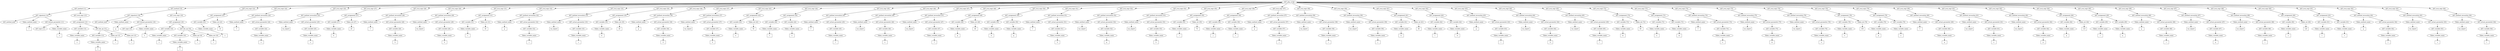 /*
 * AST in dot format generated by phc -- the PHP compiler
 */

digraph AST {
node_0 [label="AST_php_script"];
node_1 [label="AST_method (11)"];
node_2 [label="AST_signature (14)"];
node_3 [label="AST_method_mod"];
node_4 [label="Token_method_name"];
node_5 [label="f", shape=box]
node_4 -> node_5;
node_6 [label="AST_formal_parameter (11)"];
node_7 [label="AST_type (11)"];
node_8 [label="Token_variable_name"];
node_9 [label="x", shape=box]
node_8 -> node_9;
node_6 -> node_8;
node_6 -> node_7;
node_2 -> node_6;
node_2 -> node_4;
node_2 -> node_3;
node_10 [label="AST_eval_expr (13)"];
node_11 [label="AST_assignment (13)"];
node_12 [label="AST_variable (13)"];
node_13 [label="Token_variable_name"];
node_14 [label="x", shape=box]
node_13 -> node_14;
node_12 -> node_13;
node_15 [label="AST_bin_op (13)"];
node_16 [label="AST_variable (13)"];
node_17 [label="Token_variable_name"];
node_18 [label="x", shape=box]
node_17 -> node_18;
node_16 -> node_17;
node_19 [label="Token_op (13)"];
node_20 [label="+", shape=box]
node_19 -> node_20;
node_21 [label="Token_int (13)"];
node_22 [label="1", shape=box]
node_21 -> node_22;
node_15 -> node_21;
node_15 -> node_19;
node_15 -> node_16;
node_11 -> node_15;
node_11 -> node_12;
node_10 -> node_11;
node_1 -> node_10;
node_1 -> node_2;
node_23 [label="AST_method (16)"];
node_24 [label="AST_signature (19)"];
node_25 [label="AST_method_mod"];
node_26 [label="Token_method_name"];
node_27 [label="g", shape=box]
node_26 -> node_27;
node_28 [label="AST_formal_parameter (16)"];
node_29 [label="AST_type (16)"];
node_30 [label="Token_variable_name"];
node_31 [label="x", shape=box]
node_30 -> node_31;
node_28 -> node_30;
node_28 -> node_29;
node_24 -> node_28;
node_24 -> node_26;
node_24 -> node_25;
node_32 [label="AST_eval_expr (18)"];
node_33 [label="AST_assignment (18)"];
node_34 [label="AST_variable (18)"];
node_35 [label="Token_variable_name"];
node_36 [label="x", shape=box]
node_35 -> node_36;
node_34 -> node_35;
node_37 [label="AST_bin_op (18)"];
node_38 [label="AST_variable (18)"];
node_39 [label="Token_variable_name"];
node_40 [label="x", shape=box]
node_39 -> node_40;
node_38 -> node_39;
node_41 [label="Token_op (18)"];
node_42 [label="+", shape=box]
node_41 -> node_42;
node_43 [label="Token_int (18)"];
node_44 [label="1", shape=box]
node_43 -> node_44;
node_37 -> node_43;
node_37 -> node_41;
node_37 -> node_38;
node_33 -> node_37;
node_33 -> node_34;
node_32 -> node_33;
node_23 -> node_32;
node_23 -> node_24;
node_45 [label="AST_eval_expr (23)"];
node_46 [label="AST_assignment (23)"];
node_47 [label="AST_variable (23)"];
node_48 [label="Token_variable_name"];
node_49 [label="a", shape=box]
node_48 -> node_49;
node_47 -> node_48;
node_50 [label="Token_int (23)"];
node_51 [label="10", shape=box]
node_50 -> node_51;
node_46 -> node_50;
node_46 -> node_47;
node_45 -> node_46;
node_52 [label="AST_eval_expr (24)"];
node_53 [label="AST_method_invocation (24)"];
node_54 [label="Token_method_name"];
node_55 [label="f", shape=box]
node_54 -> node_55;
node_56 [label="AST_actual_parameter (24)"];
node_57 [label="AST_variable (24)"];
node_58 [label="Token_variable_name"];
node_59 [label="a", shape=box]
node_58 -> node_59;
node_57 -> node_58;
node_56 -> node_57;
node_53 -> node_56;
node_53 -> node_54;
node_52 -> node_53;
node_60 [label="AST_eval_expr (25)"];
node_61 [label="AST_method_invocation (25)"];
node_62 [label="Token_method_name"];
node_63 [label="var_export", shape=box]
node_62 -> node_63;
node_64 [label="AST_actual_parameter (25)"];
node_65 [label="AST_variable (25)"];
node_66 [label="Token_variable_name"];
node_67 [label="a", shape=box]
node_66 -> node_67;
node_65 -> node_66;
node_64 -> node_65;
node_61 -> node_64;
node_61 -> node_62;
node_60 -> node_61;
node_68 [label="AST_eval_expr (27)"];
node_69 [label="AST_assignment (27)"];
node_70 [label="AST_variable (27)"];
node_71 [label="Token_variable_name"];
node_72 [label="b", shape=box]
node_71 -> node_72;
node_70 -> node_71;
node_73 [label="Token_int (27)"];
node_74 [label="20", shape=box]
node_73 -> node_74;
node_69 -> node_73;
node_69 -> node_70;
node_68 -> node_69;
node_75 [label="AST_eval_expr (28)"];
node_76 [label="AST_method_invocation (28)"];
node_77 [label="Token_method_name"];
node_78 [label="f", shape=box]
node_77 -> node_78;
node_79 [label="AST_actual_parameter (28)"];
node_80 [label="AST_variable (28)"];
node_81 [label="Token_variable_name"];
node_82 [label="b", shape=box]
node_81 -> node_82;
node_80 -> node_81;
node_79 -> node_80;
node_76 -> node_79;
node_76 -> node_77;
node_75 -> node_76;
node_83 [label="AST_eval_expr (29)"];
node_84 [label="AST_method_invocation (29)"];
node_85 [label="Token_method_name"];
node_86 [label="var_export", shape=box]
node_85 -> node_86;
node_87 [label="AST_actual_parameter (29)"];
node_88 [label="AST_variable (29)"];
node_89 [label="Token_variable_name"];
node_90 [label="b", shape=box]
node_89 -> node_90;
node_88 -> node_89;
node_87 -> node_88;
node_84 -> node_87;
node_84 -> node_85;
node_83 -> node_84;
node_91 [label="AST_eval_expr (31)"];
node_92 [label="AST_assignment (31)"];
node_93 [label="AST_variable (31)"];
node_94 [label="Token_variable_name"];
node_95 [label="c", shape=box]
node_94 -> node_95;
node_93 -> node_94;
node_96 [label="Token_int (31)"];
node_97 [label="30", shape=box]
node_96 -> node_97;
node_92 -> node_96;
node_92 -> node_93;
node_91 -> node_92;
node_98 [label="AST_eval_expr (32)"];
node_99 [label="AST_method_invocation (32)"];
node_100 [label="Token_method_name"];
node_101 [label="g", shape=box]
node_100 -> node_101;
node_102 [label="AST_actual_parameter (32)"];
node_103 [label="AST_variable (32)"];
node_104 [label="Token_variable_name"];
node_105 [label="c", shape=box]
node_104 -> node_105;
node_103 -> node_104;
node_102 -> node_103;
node_99 -> node_102;
node_99 -> node_100;
node_98 -> node_99;
node_106 [label="AST_eval_expr (33)"];
node_107 [label="AST_method_invocation (33)"];
node_108 [label="Token_method_name"];
node_109 [label="var_export", shape=box]
node_108 -> node_109;
node_110 [label="AST_actual_parameter (33)"];
node_111 [label="AST_variable (33)"];
node_112 [label="Token_variable_name"];
node_113 [label="c", shape=box]
node_112 -> node_113;
node_111 -> node_112;
node_110 -> node_111;
node_107 -> node_110;
node_107 -> node_108;
node_106 -> node_107;
node_114 [label="AST_eval_expr (35)"];
node_115 [label="AST_assignment (35)"];
node_116 [label="AST_variable (35)"];
node_117 [label="Token_variable_name"];
node_118 [label="d", shape=box]
node_117 -> node_118;
node_116 -> node_117;
node_119 [label="Token_int (35)"];
node_120 [label="40", shape=box]
node_119 -> node_120;
node_115 -> node_119;
node_115 -> node_116;
node_114 -> node_115;
node_121 [label="AST_eval_expr (36)"];
node_122 [label="AST_method_invocation (36)"];
node_123 [label="Token_method_name"];
node_124 [label="g", shape=box]
node_123 -> node_124;
node_125 [label="AST_actual_parameter (36)"];
node_126 [label="AST_variable (36)"];
node_127 [label="Token_variable_name"];
node_128 [label="d", shape=box]
node_127 -> node_128;
node_126 -> node_127;
node_125 -> node_126;
node_122 -> node_125;
node_122 -> node_123;
node_121 -> node_122;
node_129 [label="AST_eval_expr (37)"];
node_130 [label="AST_method_invocation (37)"];
node_131 [label="Token_method_name"];
node_132 [label="var_export", shape=box]
node_131 -> node_132;
node_133 [label="AST_actual_parameter (37)"];
node_134 [label="AST_variable (37)"];
node_135 [label="Token_variable_name"];
node_136 [label="d", shape=box]
node_135 -> node_136;
node_134 -> node_135;
node_133 -> node_134;
node_130 -> node_133;
node_130 -> node_131;
node_129 -> node_130;
node_137 [label="AST_eval_expr (43)"];
node_138 [label="AST_assignment (43)"];
node_139 [label="AST_variable (43)"];
node_140 [label="Token_variable_name"];
node_141 [label="e", shape=box]
node_140 -> node_141;
node_139 -> node_140;
node_142 [label="Token_int (43)"];
node_143 [label="50", shape=box]
node_142 -> node_143;
node_138 -> node_142;
node_138 -> node_139;
node_137 -> node_138;
node_144 [label="AST_eval_expr (44)"];
node_145 [label="AST_assignment (44)"];
node_146 [label="AST_variable (44)"];
node_147 [label="Token_variable_name"];
node_148 [label="f", shape=box]
node_147 -> node_148;
node_146 -> node_147;
node_149 [label="AST_variable (44)"];
node_150 [label="Token_variable_name"];
node_151 [label="e", shape=box]
node_150 -> node_151;
node_149 -> node_150;
node_145 -> node_149;
node_145 -> node_146;
node_144 -> node_145;
node_152 [label="AST_eval_expr (45)"];
node_153 [label="AST_method_invocation (45)"];
node_154 [label="Token_method_name"];
node_155 [label="f", shape=box]
node_154 -> node_155;
node_156 [label="AST_actual_parameter (45)"];
node_157 [label="AST_variable (45)"];
node_158 [label="Token_variable_name"];
node_159 [label="f", shape=box]
node_158 -> node_159;
node_157 -> node_158;
node_156 -> node_157;
node_153 -> node_156;
node_153 -> node_154;
node_152 -> node_153;
node_160 [label="AST_eval_expr (46)"];
node_161 [label="AST_method_invocation (46)"];
node_162 [label="Token_method_name"];
node_163 [label="var_export", shape=box]
node_162 -> node_163;
node_164 [label="AST_actual_parameter (46)"];
node_165 [label="AST_variable (46)"];
node_166 [label="Token_variable_name"];
node_167 [label="e", shape=box]
node_166 -> node_167;
node_165 -> node_166;
node_164 -> node_165;
node_161 -> node_164;
node_161 -> node_162;
node_160 -> node_161;
node_168 [label="AST_eval_expr (47)"];
node_169 [label="AST_method_invocation (47)"];
node_170 [label="Token_method_name"];
node_171 [label="var_export", shape=box]
node_170 -> node_171;
node_172 [label="AST_actual_parameter (47)"];
node_173 [label="AST_variable (47)"];
node_174 [label="Token_variable_name"];
node_175 [label="f", shape=box]
node_174 -> node_175;
node_173 -> node_174;
node_172 -> node_173;
node_169 -> node_172;
node_169 -> node_170;
node_168 -> node_169;
node_176 [label="AST_eval_expr (49)"];
node_177 [label="AST_assignment (49)"];
node_178 [label="AST_variable (49)"];
node_179 [label="Token_variable_name"];
node_180 [label="g", shape=box]
node_179 -> node_180;
node_178 -> node_179;
node_181 [label="Token_int (49)"];
node_182 [label="60", shape=box]
node_181 -> node_182;
node_177 -> node_181;
node_177 -> node_178;
node_176 -> node_177;
node_183 [label="AST_eval_expr (50)"];
node_184 [label="AST_assignment (50)"];
node_185 [label="AST_variable (50)"];
node_186 [label="Token_variable_name"];
node_187 [label="h", shape=box]
node_186 -> node_187;
node_185 -> node_186;
node_188 [label="AST_variable (50)"];
node_189 [label="Token_variable_name"];
node_190 [label="g", shape=box]
node_189 -> node_190;
node_188 -> node_189;
node_184 -> node_188;
node_184 -> node_185;
node_183 -> node_184;
node_191 [label="AST_eval_expr (51)"];
node_192 [label="AST_method_invocation (51)"];
node_193 [label="Token_method_name"];
node_194 [label="f", shape=box]
node_193 -> node_194;
node_195 [label="AST_actual_parameter (51)"];
node_196 [label="AST_variable (51)"];
node_197 [label="Token_variable_name"];
node_198 [label="h", shape=box]
node_197 -> node_198;
node_196 -> node_197;
node_195 -> node_196;
node_192 -> node_195;
node_192 -> node_193;
node_191 -> node_192;
node_199 [label="AST_eval_expr (52)"];
node_200 [label="AST_method_invocation (52)"];
node_201 [label="Token_method_name"];
node_202 [label="var_export", shape=box]
node_201 -> node_202;
node_203 [label="AST_actual_parameter (52)"];
node_204 [label="AST_variable (52)"];
node_205 [label="Token_variable_name"];
node_206 [label="g", shape=box]
node_205 -> node_206;
node_204 -> node_205;
node_203 -> node_204;
node_200 -> node_203;
node_200 -> node_201;
node_199 -> node_200;
node_207 [label="AST_eval_expr (53)"];
node_208 [label="AST_method_invocation (53)"];
node_209 [label="Token_method_name"];
node_210 [label="var_export", shape=box]
node_209 -> node_210;
node_211 [label="AST_actual_parameter (53)"];
node_212 [label="AST_variable (53)"];
node_213 [label="Token_variable_name"];
node_214 [label="h", shape=box]
node_213 -> node_214;
node_212 -> node_213;
node_211 -> node_212;
node_208 -> node_211;
node_208 -> node_209;
node_207 -> node_208;
node_215 [label="AST_eval_expr (55)"];
node_216 [label="AST_assignment (55)"];
node_217 [label="AST_variable (55)"];
node_218 [label="Token_variable_name"];
node_219 [label="i", shape=box]
node_218 -> node_219;
node_217 -> node_218;
node_220 [label="Token_int (55)"];
node_221 [label="70", shape=box]
node_220 -> node_221;
node_216 -> node_220;
node_216 -> node_217;
node_215 -> node_216;
node_222 [label="AST_eval_expr (56)"];
node_223 [label="AST_assignment (56)"];
node_224 [label="AST_variable (56)"];
node_225 [label="Token_variable_name"];
node_226 [label="j", shape=box]
node_225 -> node_226;
node_224 -> node_225;
node_227 [label="AST_variable (56)"];
node_228 [label="Token_variable_name"];
node_229 [label="i", shape=box]
node_228 -> node_229;
node_227 -> node_228;
node_223 -> node_227;
node_223 -> node_224;
node_222 -> node_223;
node_230 [label="AST_eval_expr (57)"];
node_231 [label="AST_method_invocation (57)"];
node_232 [label="Token_method_name"];
node_233 [label="g", shape=box]
node_232 -> node_233;
node_234 [label="AST_actual_parameter (57)"];
node_235 [label="AST_variable (57)"];
node_236 [label="Token_variable_name"];
node_237 [label="j", shape=box]
node_236 -> node_237;
node_235 -> node_236;
node_234 -> node_235;
node_231 -> node_234;
node_231 -> node_232;
node_230 -> node_231;
node_238 [label="AST_eval_expr (58)"];
node_239 [label="AST_method_invocation (58)"];
node_240 [label="Token_method_name"];
node_241 [label="var_export", shape=box]
node_240 -> node_241;
node_242 [label="AST_actual_parameter (58)"];
node_243 [label="AST_variable (58)"];
node_244 [label="Token_variable_name"];
node_245 [label="i", shape=box]
node_244 -> node_245;
node_243 -> node_244;
node_242 -> node_243;
node_239 -> node_242;
node_239 -> node_240;
node_238 -> node_239;
node_246 [label="AST_eval_expr (59)"];
node_247 [label="AST_method_invocation (59)"];
node_248 [label="Token_method_name"];
node_249 [label="var_export", shape=box]
node_248 -> node_249;
node_250 [label="AST_actual_parameter (59)"];
node_251 [label="AST_variable (59)"];
node_252 [label="Token_variable_name"];
node_253 [label="j", shape=box]
node_252 -> node_253;
node_251 -> node_252;
node_250 -> node_251;
node_247 -> node_250;
node_247 -> node_248;
node_246 -> node_247;
node_254 [label="AST_eval_expr (61)"];
node_255 [label="AST_assignment (61)"];
node_256 [label="AST_variable (61)"];
node_257 [label="Token_variable_name"];
node_258 [label="k", shape=box]
node_257 -> node_258;
node_256 -> node_257;
node_259 [label="Token_int (61)"];
node_260 [label="80", shape=box]
node_259 -> node_260;
node_255 -> node_259;
node_255 -> node_256;
node_254 -> node_255;
node_261 [label="AST_eval_expr (62)"];
node_262 [label="AST_assignment (62)"];
node_263 [label="AST_variable (62)"];
node_264 [label="Token_variable_name"];
node_265 [label="l", shape=box]
node_264 -> node_265;
node_263 -> node_264;
node_266 [label="AST_variable (62)"];
node_267 [label="Token_variable_name"];
node_268 [label="k", shape=box]
node_267 -> node_268;
node_266 -> node_267;
node_262 -> node_266;
node_262 -> node_263;
node_261 -> node_262;
node_269 [label="AST_eval_expr (63)"];
node_270 [label="AST_method_invocation (63)"];
node_271 [label="Token_method_name"];
node_272 [label="g", shape=box]
node_271 -> node_272;
node_273 [label="AST_actual_parameter (63)"];
node_274 [label="AST_variable (63)"];
node_275 [label="Token_variable_name"];
node_276 [label="l", shape=box]
node_275 -> node_276;
node_274 -> node_275;
node_273 -> node_274;
node_270 -> node_273;
node_270 -> node_271;
node_269 -> node_270;
node_277 [label="AST_eval_expr (64)"];
node_278 [label="AST_method_invocation (64)"];
node_279 [label="Token_method_name"];
node_280 [label="var_export", shape=box]
node_279 -> node_280;
node_281 [label="AST_actual_parameter (64)"];
node_282 [label="AST_variable (64)"];
node_283 [label="Token_variable_name"];
node_284 [label="k", shape=box]
node_283 -> node_284;
node_282 -> node_283;
node_281 -> node_282;
node_278 -> node_281;
node_278 -> node_279;
node_277 -> node_278;
node_285 [label="AST_eval_expr (65)"];
node_286 [label="AST_method_invocation (65)"];
node_287 [label="Token_method_name"];
node_288 [label="var_export", shape=box]
node_287 -> node_288;
node_289 [label="AST_actual_parameter (65)"];
node_290 [label="AST_variable (65)"];
node_291 [label="Token_variable_name"];
node_292 [label="l", shape=box]
node_291 -> node_292;
node_290 -> node_291;
node_289 -> node_290;
node_286 -> node_289;
node_286 -> node_287;
node_285 -> node_286;
node_293 [label="AST_eval_expr (72)"];
node_294 [label="AST_assignment (72)"];
node_295 [label="AST_variable (72)"];
node_296 [label="Token_variable_name"];
node_297 [label="m", shape=box]
node_296 -> node_297;
node_295 -> node_296;
node_298 [label="Token_int (72)"];
node_299 [label="90", shape=box]
node_298 -> node_299;
node_294 -> node_298;
node_294 -> node_295;
node_293 -> node_294;
node_300 [label="AST_eval_expr (73)"];
node_301 [label="AST_assignment (73)"];
node_302 [label="AST_variable (73)"];
node_303 [label="Token_variable_name"];
node_304 [label="n", shape=box]
node_303 -> node_304;
node_302 -> node_303;
node_305 [label="AST_variable (73)"];
node_306 [label="Token_variable_name"];
node_307 [label="m", shape=box]
node_306 -> node_307;
node_305 -> node_306;
node_301 -> node_305;
node_301 -> node_302;
node_300 -> node_301;
node_308 [label="AST_eval_expr (74)"];
node_309 [label="AST_method_invocation (74)"];
node_310 [label="Token_method_name"];
node_311 [label="f", shape=box]
node_310 -> node_311;
node_312 [label="AST_actual_parameter (74)"];
node_313 [label="AST_variable (74)"];
node_314 [label="Token_variable_name"];
node_315 [label="n", shape=box]
node_314 -> node_315;
node_313 -> node_314;
node_312 -> node_313;
node_309 -> node_312;
node_309 -> node_310;
node_308 -> node_309;
node_316 [label="AST_eval_expr (75)"];
node_317 [label="AST_method_invocation (75)"];
node_318 [label="Token_method_name"];
node_319 [label="var_export", shape=box]
node_318 -> node_319;
node_320 [label="AST_actual_parameter (75)"];
node_321 [label="AST_variable (75)"];
node_322 [label="Token_variable_name"];
node_323 [label="m", shape=box]
node_322 -> node_323;
node_321 -> node_322;
node_320 -> node_321;
node_317 -> node_320;
node_317 -> node_318;
node_316 -> node_317;
node_324 [label="AST_eval_expr (76)"];
node_325 [label="AST_method_invocation (76)"];
node_326 [label="Token_method_name"];
node_327 [label="var_export", shape=box]
node_326 -> node_327;
node_328 [label="AST_actual_parameter (76)"];
node_329 [label="AST_variable (76)"];
node_330 [label="Token_variable_name"];
node_331 [label="n", shape=box]
node_330 -> node_331;
node_329 -> node_330;
node_328 -> node_329;
node_325 -> node_328;
node_325 -> node_326;
node_324 -> node_325;
node_332 [label="AST_eval_expr (78)"];
node_333 [label="AST_assignment (78)"];
node_334 [label="AST_variable (78)"];
node_335 [label="Token_variable_name"];
node_336 [label="o", shape=box]
node_335 -> node_336;
node_334 -> node_335;
node_337 [label="Token_int (78)"];
node_338 [label="100", shape=box]
node_337 -> node_338;
node_333 -> node_337;
node_333 -> node_334;
node_332 -> node_333;
node_339 [label="AST_eval_expr (79)"];
node_340 [label="AST_assignment (79)"];
node_341 [label="AST_variable (79)"];
node_342 [label="Token_variable_name"];
node_343 [label="p", shape=box]
node_342 -> node_343;
node_341 -> node_342;
node_344 [label="AST_variable (79)"];
node_345 [label="Token_variable_name"];
node_346 [label="o", shape=box]
node_345 -> node_346;
node_344 -> node_345;
node_340 -> node_344;
node_340 -> node_341;
node_339 -> node_340;
node_347 [label="AST_eval_expr (80)"];
node_348 [label="AST_method_invocation (80)"];
node_349 [label="Token_method_name"];
node_350 [label="f", shape=box]
node_349 -> node_350;
node_351 [label="AST_actual_parameter (80)"];
node_352 [label="AST_variable (80)"];
node_353 [label="Token_variable_name"];
node_354 [label="p", shape=box]
node_353 -> node_354;
node_352 -> node_353;
node_351 -> node_352;
node_348 -> node_351;
node_348 -> node_349;
node_347 -> node_348;
node_355 [label="AST_eval_expr (81)"];
node_356 [label="AST_method_invocation (81)"];
node_357 [label="Token_method_name"];
node_358 [label="var_export", shape=box]
node_357 -> node_358;
node_359 [label="AST_actual_parameter (81)"];
node_360 [label="AST_variable (81)"];
node_361 [label="Token_variable_name"];
node_362 [label="o", shape=box]
node_361 -> node_362;
node_360 -> node_361;
node_359 -> node_360;
node_356 -> node_359;
node_356 -> node_357;
node_355 -> node_356;
node_363 [label="AST_eval_expr (82)"];
node_364 [label="AST_method_invocation (82)"];
node_365 [label="Token_method_name"];
node_366 [label="var_export", shape=box]
node_365 -> node_366;
node_367 [label="AST_actual_parameter (82)"];
node_368 [label="AST_variable (82)"];
node_369 [label="Token_variable_name"];
node_370 [label="p", shape=box]
node_369 -> node_370;
node_368 -> node_369;
node_367 -> node_368;
node_364 -> node_367;
node_364 -> node_365;
node_363 -> node_364;
node_371 [label="AST_eval_expr (84)"];
node_372 [label="AST_assignment (84)"];
node_373 [label="AST_variable (84)"];
node_374 [label="Token_variable_name"];
node_375 [label="q", shape=box]
node_374 -> node_375;
node_373 -> node_374;
node_376 [label="Token_int (84)"];
node_377 [label="110", shape=box]
node_376 -> node_377;
node_372 -> node_376;
node_372 -> node_373;
node_371 -> node_372;
node_378 [label="AST_eval_expr (85)"];
node_379 [label="AST_assignment (85)"];
node_380 [label="AST_variable (85)"];
node_381 [label="Token_variable_name"];
node_382 [label="r", shape=box]
node_381 -> node_382;
node_380 -> node_381;
node_383 [label="AST_variable (85)"];
node_384 [label="Token_variable_name"];
node_385 [label="q", shape=box]
node_384 -> node_385;
node_383 -> node_384;
node_379 -> node_383;
node_379 -> node_380;
node_378 -> node_379;
node_386 [label="AST_eval_expr (86)"];
node_387 [label="AST_method_invocation (86)"];
node_388 [label="Token_method_name"];
node_389 [label="g", shape=box]
node_388 -> node_389;
node_390 [label="AST_actual_parameter (86)"];
node_391 [label="AST_variable (86)"];
node_392 [label="Token_variable_name"];
node_393 [label="r", shape=box]
node_392 -> node_393;
node_391 -> node_392;
node_390 -> node_391;
node_387 -> node_390;
node_387 -> node_388;
node_386 -> node_387;
node_394 [label="AST_eval_expr (87)"];
node_395 [label="AST_method_invocation (87)"];
node_396 [label="Token_method_name"];
node_397 [label="var_export", shape=box]
node_396 -> node_397;
node_398 [label="AST_actual_parameter (87)"];
node_399 [label="AST_variable (87)"];
node_400 [label="Token_variable_name"];
node_401 [label="q", shape=box]
node_400 -> node_401;
node_399 -> node_400;
node_398 -> node_399;
node_395 -> node_398;
node_395 -> node_396;
node_394 -> node_395;
node_402 [label="AST_eval_expr (88)"];
node_403 [label="AST_method_invocation (88)"];
node_404 [label="Token_method_name"];
node_405 [label="var_export", shape=box]
node_404 -> node_405;
node_406 [label="AST_actual_parameter (88)"];
node_407 [label="AST_variable (88)"];
node_408 [label="Token_variable_name"];
node_409 [label="r", shape=box]
node_408 -> node_409;
node_407 -> node_408;
node_406 -> node_407;
node_403 -> node_406;
node_403 -> node_404;
node_402 -> node_403;
node_410 [label="AST_eval_expr (90)"];
node_411 [label="AST_assignment (90)"];
node_412 [label="AST_variable (90)"];
node_413 [label="Token_variable_name"];
node_414 [label="s", shape=box]
node_413 -> node_414;
node_412 -> node_413;
node_415 [label="Token_int (90)"];
node_416 [label="120", shape=box]
node_415 -> node_416;
node_411 -> node_415;
node_411 -> node_412;
node_410 -> node_411;
node_417 [label="AST_eval_expr (91)"];
node_418 [label="AST_assignment (91)"];
node_419 [label="AST_variable (91)"];
node_420 [label="Token_variable_name"];
node_421 [label="t", shape=box]
node_420 -> node_421;
node_419 -> node_420;
node_422 [label="AST_variable (91)"];
node_423 [label="Token_variable_name"];
node_424 [label="s", shape=box]
node_423 -> node_424;
node_422 -> node_423;
node_418 -> node_422;
node_418 -> node_419;
node_417 -> node_418;
node_425 [label="AST_eval_expr (92)"];
node_426 [label="AST_method_invocation (92)"];
node_427 [label="Token_method_name"];
node_428 [label="g", shape=box]
node_427 -> node_428;
node_429 [label="AST_actual_parameter (92)"];
node_430 [label="AST_variable (92)"];
node_431 [label="Token_variable_name"];
node_432 [label="t", shape=box]
node_431 -> node_432;
node_430 -> node_431;
node_429 -> node_430;
node_426 -> node_429;
node_426 -> node_427;
node_425 -> node_426;
node_433 [label="AST_eval_expr (93)"];
node_434 [label="AST_method_invocation (93)"];
node_435 [label="Token_method_name"];
node_436 [label="var_export", shape=box]
node_435 -> node_436;
node_437 [label="AST_actual_parameter (93)"];
node_438 [label="AST_variable (93)"];
node_439 [label="Token_variable_name"];
node_440 [label="s", shape=box]
node_439 -> node_440;
node_438 -> node_439;
node_437 -> node_438;
node_434 -> node_437;
node_434 -> node_435;
node_433 -> node_434;
node_441 [label="AST_eval_expr (94)"];
node_442 [label="AST_method_invocation (94)"];
node_443 [label="Token_method_name"];
node_444 [label="var_export", shape=box]
node_443 -> node_444;
node_445 [label="AST_actual_parameter (94)"];
node_446 [label="AST_variable (94)"];
node_447 [label="Token_variable_name"];
node_448 [label="t", shape=box]
node_447 -> node_448;
node_446 -> node_447;
node_445 -> node_446;
node_442 -> node_445;
node_442 -> node_443;
node_441 -> node_442;
node_0 -> node_441;
node_0 -> node_433;
node_0 -> node_425;
node_0 -> node_417;
node_0 -> node_410;
node_0 -> node_402;
node_0 -> node_394;
node_0 -> node_386;
node_0 -> node_378;
node_0 -> node_371;
node_0 -> node_363;
node_0 -> node_355;
node_0 -> node_347;
node_0 -> node_339;
node_0 -> node_332;
node_0 -> node_324;
node_0 -> node_316;
node_0 -> node_308;
node_0 -> node_300;
node_0 -> node_293;
node_0 -> node_285;
node_0 -> node_277;
node_0 -> node_269;
node_0 -> node_261;
node_0 -> node_254;
node_0 -> node_246;
node_0 -> node_238;
node_0 -> node_230;
node_0 -> node_222;
node_0 -> node_215;
node_0 -> node_207;
node_0 -> node_199;
node_0 -> node_191;
node_0 -> node_183;
node_0 -> node_176;
node_0 -> node_168;
node_0 -> node_160;
node_0 -> node_152;
node_0 -> node_144;
node_0 -> node_137;
node_0 -> node_129;
node_0 -> node_121;
node_0 -> node_114;
node_0 -> node_106;
node_0 -> node_98;
node_0 -> node_91;
node_0 -> node_83;
node_0 -> node_75;
node_0 -> node_68;
node_0 -> node_60;
node_0 -> node_52;
node_0 -> node_45;
node_0 -> node_23;
node_0 -> node_1;
}
